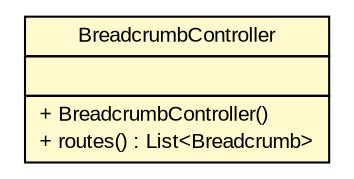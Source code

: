 #!/usr/local/bin/dot
#
# Class diagram 
# Generated by UMLGraph version R5_6 (http://www.umlgraph.org/)
#

digraph G {
	edge [fontname="arial",fontsize=10,labelfontname="arial",labelfontsize=10];
	node [fontname="arial",fontsize=10,shape=plaintext];
	nodesep=0.25;
	ranksep=0.5;
	// br.gov.to.sefaz.seg.controller.BreadcrumbController
	c896 [label=<<table title="br.gov.to.sefaz.seg.controller.BreadcrumbController" border="0" cellborder="1" cellspacing="0" cellpadding="2" port="p" bgcolor="lemonChiffon" href="./BreadcrumbController.html">
		<tr><td><table border="0" cellspacing="0" cellpadding="1">
<tr><td align="center" balign="center"> BreadcrumbController </td></tr>
		</table></td></tr>
		<tr><td><table border="0" cellspacing="0" cellpadding="1">
<tr><td align="left" balign="left">  </td></tr>
		</table></td></tr>
		<tr><td><table border="0" cellspacing="0" cellpadding="1">
<tr><td align="left" balign="left"> + BreadcrumbController() </td></tr>
<tr><td align="left" balign="left"> + routes() : List&lt;Breadcrumb&gt; </td></tr>
		</table></td></tr>
		</table>>, URL="./BreadcrumbController.html", fontname="arial", fontcolor="black", fontsize=10.0];
}

